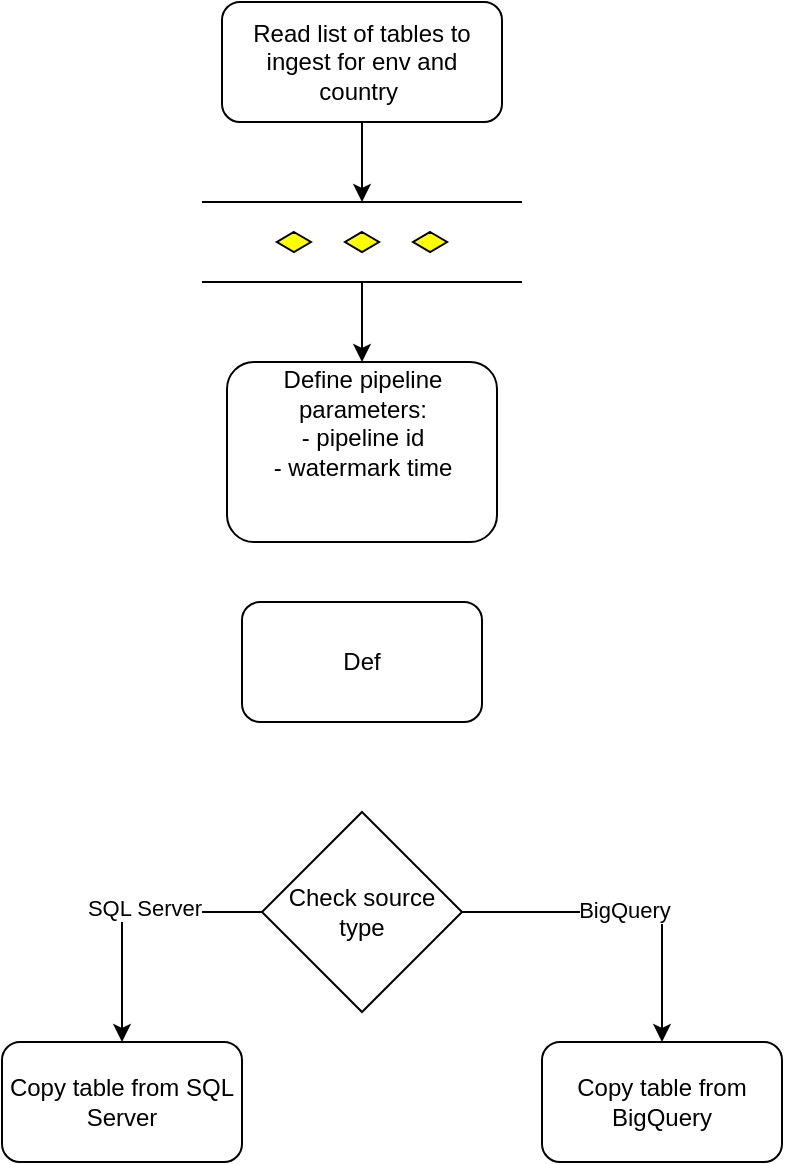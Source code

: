 <mxfile version="24.7.15">
  <diagram id="C5RBs43oDa-KdzZeNtuy" name="Page-1">
    <mxGraphModel dx="1050" dy="522" grid="1" gridSize="10" guides="1" tooltips="1" connect="1" arrows="1" fold="1" page="1" pageScale="1" pageWidth="827" pageHeight="1169" math="0" shadow="0">
      <root>
        <mxCell id="WIyWlLk6GJQsqaUBKTNV-0" />
        <mxCell id="WIyWlLk6GJQsqaUBKTNV-1" parent="WIyWlLk6GJQsqaUBKTNV-0" />
        <mxCell id="A-B3xuJIqng0p3WssyE_-11" style="edgeStyle=orthogonalEdgeStyle;rounded=0;orthogonalLoop=1;jettySize=auto;html=1;" edge="1" parent="WIyWlLk6GJQsqaUBKTNV-1" source="WIyWlLk6GJQsqaUBKTNV-3" target="A-B3xuJIqng0p3WssyE_-10">
          <mxGeometry relative="1" as="geometry" />
        </mxCell>
        <mxCell id="WIyWlLk6GJQsqaUBKTNV-3" value="Read list of tables to ingest for env and country&amp;nbsp;" style="rounded=1;whiteSpace=wrap;html=1;fontSize=12;glass=0;strokeWidth=1;shadow=0;" parent="WIyWlLk6GJQsqaUBKTNV-1" vertex="1">
          <mxGeometry x="160" y="80" width="140" height="60" as="geometry" />
        </mxCell>
        <mxCell id="A-B3xuJIqng0p3WssyE_-0" value="Define pipeline parameters:&lt;div&gt;- pipeline id&lt;/div&gt;&lt;div&gt;- watermark time&lt;/div&gt;&lt;div&gt;&lt;br&gt;&lt;div&gt;&lt;br&gt;&lt;/div&gt;&lt;/div&gt;" style="rounded=1;whiteSpace=wrap;html=1;" vertex="1" parent="WIyWlLk6GJQsqaUBKTNV-1">
          <mxGeometry x="162.5" y="260" width="135" height="90" as="geometry" />
        </mxCell>
        <mxCell id="A-B3xuJIqng0p3WssyE_-1" value="Copy table from SQL Server" style="rounded=1;whiteSpace=wrap;html=1;" vertex="1" parent="WIyWlLk6GJQsqaUBKTNV-1">
          <mxGeometry x="50" y="600" width="120" height="60" as="geometry" />
        </mxCell>
        <mxCell id="A-B3xuJIqng0p3WssyE_-2" value="Copy table from BigQuery" style="rounded=1;whiteSpace=wrap;html=1;" vertex="1" parent="WIyWlLk6GJQsqaUBKTNV-1">
          <mxGeometry x="320" y="600" width="120" height="60" as="geometry" />
        </mxCell>
        <mxCell id="A-B3xuJIqng0p3WssyE_-4" style="edgeStyle=orthogonalEdgeStyle;rounded=0;orthogonalLoop=1;jettySize=auto;html=1;" edge="1" parent="WIyWlLk6GJQsqaUBKTNV-1" source="A-B3xuJIqng0p3WssyE_-3" target="A-B3xuJIqng0p3WssyE_-1">
          <mxGeometry relative="1" as="geometry">
            <mxPoint x="103" y="370" as="targetPoint" />
          </mxGeometry>
        </mxCell>
        <mxCell id="A-B3xuJIqng0p3WssyE_-5" value="SQL Server" style="edgeLabel;html=1;align=center;verticalAlign=middle;resizable=0;points=[];" vertex="1" connectable="0" parent="A-B3xuJIqng0p3WssyE_-4">
          <mxGeometry x="-0.122" y="-2" relative="1" as="geometry">
            <mxPoint as="offset" />
          </mxGeometry>
        </mxCell>
        <mxCell id="A-B3xuJIqng0p3WssyE_-6" style="edgeStyle=orthogonalEdgeStyle;rounded=0;orthogonalLoop=1;jettySize=auto;html=1;" edge="1" parent="WIyWlLk6GJQsqaUBKTNV-1" source="A-B3xuJIqng0p3WssyE_-3" target="A-B3xuJIqng0p3WssyE_-2">
          <mxGeometry relative="1" as="geometry">
            <mxPoint x="357" y="380" as="targetPoint" />
          </mxGeometry>
        </mxCell>
        <mxCell id="A-B3xuJIqng0p3WssyE_-7" value="BigQuery" style="edgeLabel;html=1;align=center;verticalAlign=middle;resizable=0;points=[];" vertex="1" connectable="0" parent="A-B3xuJIqng0p3WssyE_-6">
          <mxGeometry x="-0.017" y="1" relative="1" as="geometry">
            <mxPoint as="offset" />
          </mxGeometry>
        </mxCell>
        <mxCell id="A-B3xuJIqng0p3WssyE_-3" value="Check source type" style="rhombus;whiteSpace=wrap;html=1;" vertex="1" parent="WIyWlLk6GJQsqaUBKTNV-1">
          <mxGeometry x="180" y="485" width="100" height="100" as="geometry" />
        </mxCell>
        <mxCell id="A-B3xuJIqng0p3WssyE_-9" value="Def" style="rounded=1;whiteSpace=wrap;html=1;" vertex="1" parent="WIyWlLk6GJQsqaUBKTNV-1">
          <mxGeometry x="170" y="380" width="120" height="60" as="geometry" />
        </mxCell>
        <mxCell id="A-B3xuJIqng0p3WssyE_-12" style="edgeStyle=orthogonalEdgeStyle;rounded=0;orthogonalLoop=1;jettySize=auto;html=1;" edge="1" parent="WIyWlLk6GJQsqaUBKTNV-1" source="A-B3xuJIqng0p3WssyE_-10" target="A-B3xuJIqng0p3WssyE_-0">
          <mxGeometry relative="1" as="geometry" />
        </mxCell>
        <mxCell id="A-B3xuJIqng0p3WssyE_-10" value="" style="verticalLabelPosition=bottom;verticalAlign=top;html=1;shape=mxgraph.flowchart.parallel_mode;pointerEvents=1" vertex="1" parent="WIyWlLk6GJQsqaUBKTNV-1">
          <mxGeometry x="150" y="180" width="160" height="40" as="geometry" />
        </mxCell>
      </root>
    </mxGraphModel>
  </diagram>
</mxfile>
